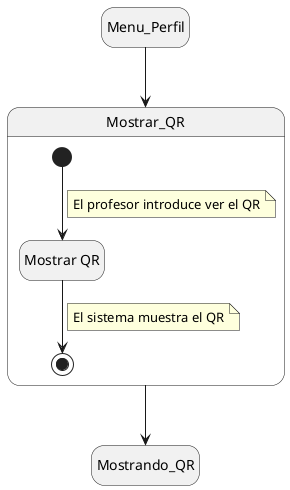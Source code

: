 @startuml Mostrar_QR

hide empty description

state Menu_Perfil
state Mostrando_QR
state Mostrar_QR{
    state Mostrar as "Mostrar QR"
    [*] --> Mostrar
    note on link
        El profesor introduce ver el QR
    end note
    Mostrar --> [*]
    note on link
        El sistema muestra el QR
    end note
}

Menu_Perfil --> Mostrar_QR
Mostrar_QR --> Mostrando_QR

@enduml